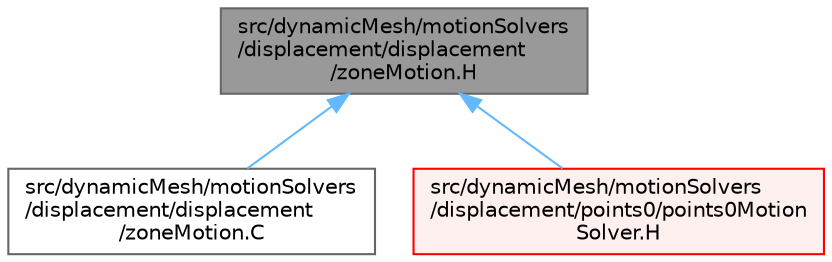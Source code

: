 digraph "src/dynamicMesh/motionSolvers/displacement/displacement/zoneMotion.H"
{
 // LATEX_PDF_SIZE
  bgcolor="transparent";
  edge [fontname=Helvetica,fontsize=10,labelfontname=Helvetica,labelfontsize=10];
  node [fontname=Helvetica,fontsize=10,shape=box,height=0.2,width=0.4];
  Node1 [id="Node000001",label="src/dynamicMesh/motionSolvers\l/displacement/displacement\l/zoneMotion.H",height=0.2,width=0.4,color="gray40", fillcolor="grey60", style="filled", fontcolor="black",tooltip=" "];
  Node1 -> Node2 [id="edge1_Node000001_Node000002",dir="back",color="steelblue1",style="solid",tooltip=" "];
  Node2 [id="Node000002",label="src/dynamicMesh/motionSolvers\l/displacement/displacement\l/zoneMotion.C",height=0.2,width=0.4,color="grey40", fillcolor="white", style="filled",URL="$zoneMotion_8C.html",tooltip=" "];
  Node1 -> Node3 [id="edge2_Node000001_Node000003",dir="back",color="steelblue1",style="solid",tooltip=" "];
  Node3 [id="Node000003",label="src/dynamicMesh/motionSolvers\l/displacement/points0/points0Motion\lSolver.H",height=0.2,width=0.4,color="red", fillcolor="#FFF0F0", style="filled",URL="$points0MotionSolver_8H.html",tooltip=" "];
}
